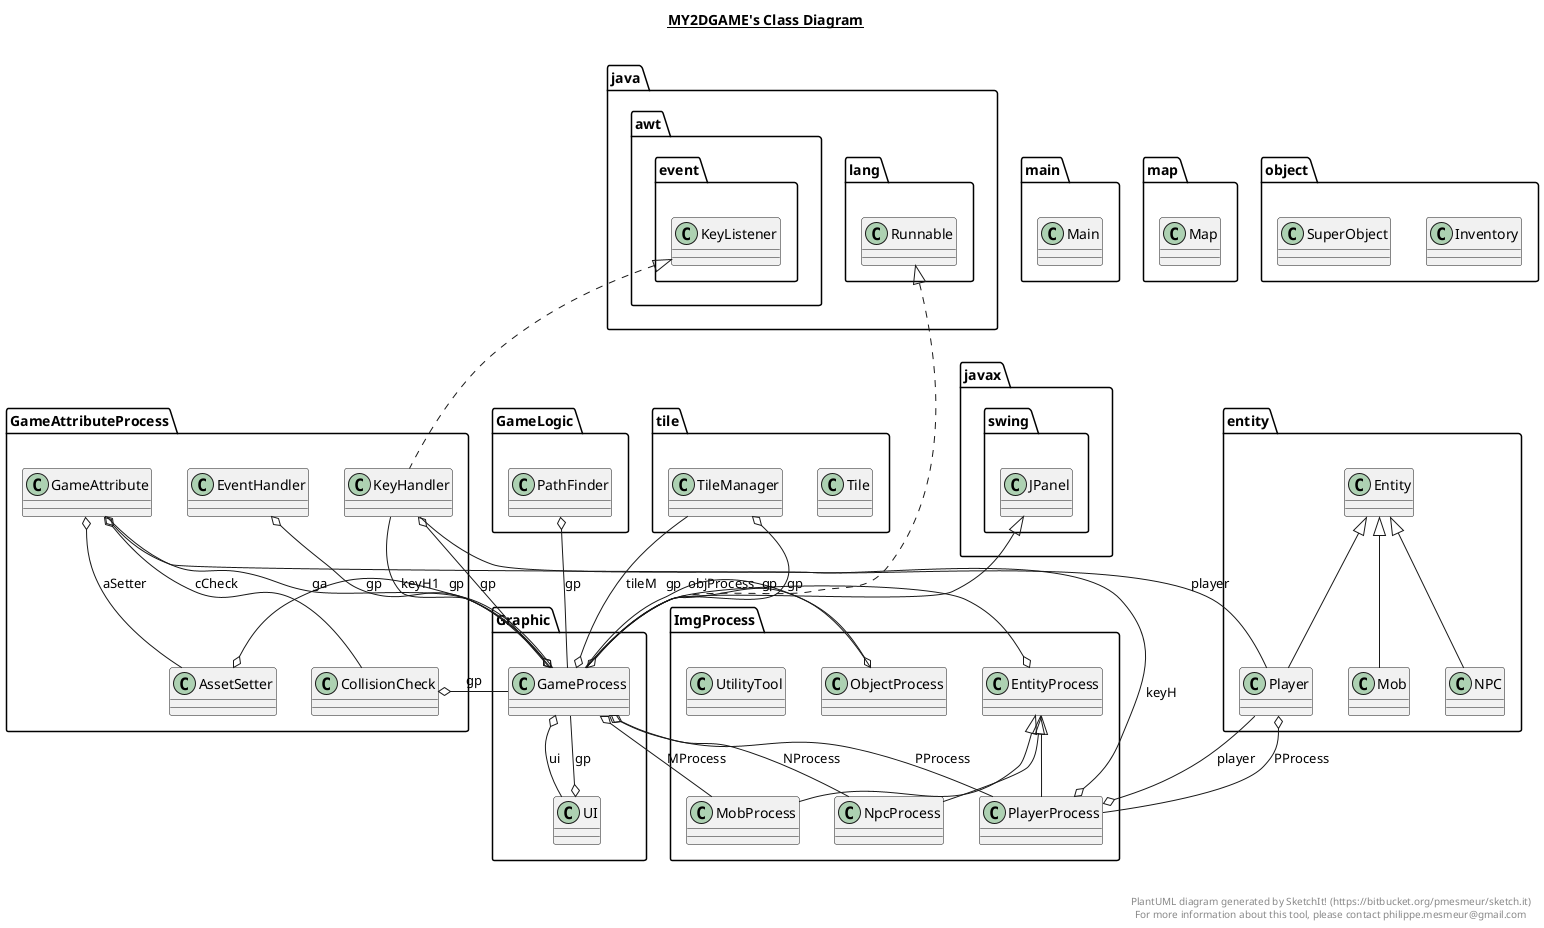 @startuml

title __MY2DGAME's Class Diagram__\n

  namespace GameAttributeProcess {
    class GameAttributeProcess.AssetSetter {
    }
  }
  

  namespace GameAttributeProcess {
    class GameAttributeProcess.CollisionCheck {
    }
  }
  

  namespace GameAttributeProcess {
    class GameAttributeProcess.EventHandler {
    }
  }
  

  namespace GameAttributeProcess {
    class GameAttributeProcess.GameAttribute {
    }
  }
  

  namespace GameAttributeProcess {
    class GameAttributeProcess.KeyHandler {
    }
  }
  

  namespace GameLogic {
    class GameLogic.PathFinder {
    }
  }
  

  namespace Graphic {
    class Graphic.GameProcess {
    }
  }
  

  namespace Graphic {
    class Graphic.UI {
    }
  }
  

  namespace ImgProcess {
    class ImgProcess.EntityProcess {
    }
  }
  

  namespace ImgProcess {
    class ImgProcess.MobProcess {
    }
  }
  

  namespace ImgProcess {
    class ImgProcess.NpcProcess {
    }
  }
  

  namespace ImgProcess {
    class ImgProcess.ObjectProcess {
    }
  }
  

  namespace ImgProcess {
    class ImgProcess.PlayerProcess {
    }
  }
  

  namespace ImgProcess {
    class ImgProcess.UtilityTool {
    }
  }
  

  namespace entity {
    class entity.Entity {
    }
  }
  

  namespace entity {
    class entity.Mob {
    }
  }
  

  namespace entity {
    class entity.NPC {
    }
  }
  

  namespace entity {
    class entity.Player {
    }
  }
  

  namespace main {
    class main.Main {
    }
  }
  

  namespace map {
    class map.Map {
    }
  }
  

  namespace object {
    class object.Inventory {
    }
  }
  

  namespace object {
    class object.SuperObject {
    }
  }
  

  namespace tile {
    class tile.Tile {
    }
  }
  

  namespace tile {
    class tile.TileManager {
    }
  }
  

  GameAttributeProcess.AssetSetter o-- Graphic.GameProcess : gp
  GameAttributeProcess.CollisionCheck o-- Graphic.GameProcess : gp
  GameAttributeProcess.EventHandler o-- Graphic.GameProcess : gp
  GameAttributeProcess.GameAttribute o-- GameAttributeProcess.GameAttribute.GameState : gameState
  GameAttributeProcess.GameAttribute o-- GameAttributeProcess.AssetSetter : aSetter
  GameAttributeProcess.GameAttribute o-- GameAttributeProcess.CollisionCheck : cCheck
  GameAttributeProcess.GameAttribute o-- entity.Player : player
  GameAttributeProcess.KeyHandler .up.|> java.awt.event.KeyListener
  GameAttributeProcess.KeyHandler o-- Graphic.GameProcess : gp
  GameLogic.PathFinder o-- Graphic.GameProcess : gp
  Graphic.GameProcess .up.|> java.lang.Runnable
  Graphic.GameProcess -up-|> javax.swing.JPanel
  Graphic.GameProcess o-- ImgProcess.MobProcess : MProcess
  Graphic.GameProcess o-- ImgProcess.NpcProcess : NProcess
  Graphic.GameProcess o-- ImgProcess.PlayerProcess : PProcess
  Graphic.GameProcess o-- GameAttributeProcess.GameAttribute : ga
  Graphic.GameProcess o-- GameAttributeProcess.GameAttribute.GameState : gameState
  Graphic.GameProcess o-- ImgProcess.ObjectProcess : objProcess
  Graphic.GameProcess o-- tile.TileManager : tileM
  Graphic.GameProcess o-- GameAttributeProcess.KeyHandler : keyH1
  Graphic.GameProcess o-- Graphic.UI : ui
  Graphic.UI o-- Graphic.GameProcess : gp
  ImgProcess.EntityProcess o-- Graphic.GameProcess : gp
  ImgProcess.MobProcess -up-|> ImgProcess.EntityProcess
  ImgProcess.NpcProcess -up-|> ImgProcess.EntityProcess
  ImgProcess.ObjectProcess o-- Graphic.GameProcess : gp
  ImgProcess.PlayerProcess -up-|> ImgProcess.EntityProcess
  ImgProcess.PlayerProcess o-- GameAttributeProcess.KeyHandler : keyH
  ImgProcess.PlayerProcess o-- entity.Player : player
  entity.Mob -up-|> entity.Entity
  entity.NPC -up-|> entity.Entity
  entity.Player -up-|> entity.Entity
  entity.Player o-- ImgProcess.PlayerProcess : PProcess
  entity.Player o-- entity.Player.State : state
  tile.TileManager o-- Graphic.GameProcess : gp


right footer


PlantUML diagram generated by SketchIt! (https://bitbucket.org/pmesmeur/sketch.it)
For more information about this tool, please contact philippe.mesmeur@gmail.com
endfooter

@enduml
